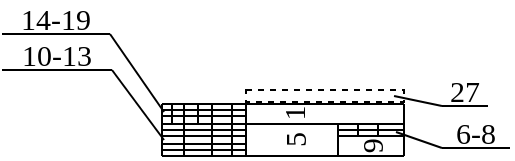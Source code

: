 <mxfile version="14.5.1" type="device"><diagram id="fWMgHjwgeKHoRminFSKL" name="Page-1"><mxGraphModel dx="510" dy="577" grid="1" gridSize="1" guides="1" tooltips="1" connect="1" arrows="1" fold="1" page="1" pageScale="1" pageWidth="280" pageHeight="200" math="0" shadow="0"><root><mxCell id="0"/><mxCell id="1" parent="0"/><mxCell id="yyQ3hnFOxFSLKmZT13JD-12" value="" style="endArrow=none;html=1;fontSize=15;" parent="1" edge="1"><mxGeometry width="50" height="50" relative="1" as="geometry"><mxPoint x="205" y="-4" as="sourcePoint"/><mxPoint x="84.0" y="-4" as="targetPoint"/></mxGeometry></mxCell><mxCell id="scsVAF6WzT7TDnRGFDAI-3" value="" style="endArrow=none;html=1;fontSize=15;" parent="1" edge="1"><mxGeometry width="50" height="50" relative="1" as="geometry"><mxPoint x="84" y="-4" as="sourcePoint"/><mxPoint x="84" y="-30" as="targetPoint"/></mxGeometry></mxCell><mxCell id="scsVAF6WzT7TDnRGFDAI-5" value="" style="endArrow=none;html=1;fontSize=15;" parent="1" edge="1"><mxGeometry width="50" height="50" relative="1" as="geometry"><mxPoint x="205" y="-4" as="sourcePoint"/><mxPoint x="205" y="-30" as="targetPoint"/></mxGeometry></mxCell><mxCell id="scsVAF6WzT7TDnRGFDAI-6" value="" style="endArrow=none;html=1;fontSize=15;" parent="1" edge="1"><mxGeometry width="50" height="50" relative="1" as="geometry"><mxPoint x="89" y="-20" as="sourcePoint"/><mxPoint x="89" y="-30" as="targetPoint"/></mxGeometry></mxCell><mxCell id="scsVAF6WzT7TDnRGFDAI-7" value="" style="endArrow=none;html=1;fontSize=15;" parent="1" edge="1"><mxGeometry width="50" height="50" relative="1" as="geometry"><mxPoint x="95" y="-4.33" as="sourcePoint"/><mxPoint x="95" y="-30" as="targetPoint"/></mxGeometry></mxCell><mxCell id="scsVAF6WzT7TDnRGFDAI-8" value="" style="endArrow=none;html=1;fontSize=15;" parent="1" edge="1"><mxGeometry width="50" height="50" relative="1" as="geometry"><mxPoint x="102" y="-20" as="sourcePoint"/><mxPoint x="102" y="-30" as="targetPoint"/></mxGeometry></mxCell><mxCell id="scsVAF6WzT7TDnRGFDAI-9" value="" style="endArrow=none;html=1;fontSize=15;" parent="1" edge="1"><mxGeometry width="50" height="50" relative="1" as="geometry"><mxPoint x="109" y="-4.33" as="sourcePoint"/><mxPoint x="109" y="-30" as="targetPoint"/></mxGeometry></mxCell><mxCell id="scsVAF6WzT7TDnRGFDAI-10" value="" style="endArrow=none;html=1;fontSize=15;" parent="1" edge="1"><mxGeometry width="50" height="50" relative="1" as="geometry"><mxPoint x="119" y="-4.33" as="sourcePoint"/><mxPoint x="119" y="-30" as="targetPoint"/></mxGeometry></mxCell><mxCell id="scsVAF6WzT7TDnRGFDAI-11" value="" style="endArrow=none;html=1;fontSize=15;" parent="1" edge="1"><mxGeometry width="50" height="50" relative="1" as="geometry"><mxPoint x="126" y="-4.33" as="sourcePoint"/><mxPoint x="126" y="-30" as="targetPoint"/></mxGeometry></mxCell><mxCell id="scsVAF6WzT7TDnRGFDAI-12" value="" style="endArrow=none;html=1;fontSize=15;" parent="1" edge="1"><mxGeometry width="50" height="50" relative="1" as="geometry"><mxPoint x="84" y="-24" as="sourcePoint"/><mxPoint x="126" y="-24" as="targetPoint"/></mxGeometry></mxCell><mxCell id="scsVAF6WzT7TDnRGFDAI-13" value="" style="endArrow=none;html=1;fontSize=15;" parent="1" edge="1"><mxGeometry width="50" height="50" relative="1" as="geometry"><mxPoint x="84" y="-14" as="sourcePoint"/><mxPoint x="126" y="-14" as="targetPoint"/></mxGeometry></mxCell><mxCell id="scsVAF6WzT7TDnRGFDAI-14" value="" style="endArrow=none;html=1;fontSize=15;" parent="1" edge="1"><mxGeometry width="50" height="50" relative="1" as="geometry"><mxPoint x="172" y="-4.33" as="sourcePoint"/><mxPoint x="172" y="-20" as="targetPoint"/></mxGeometry></mxCell><mxCell id="scsVAF6WzT7TDnRGFDAI-15" value="" style="endArrow=none;html=1;fontSize=15;" parent="1" edge="1"><mxGeometry width="50" height="50" relative="1" as="geometry"><mxPoint x="182" y="-14.33" as="sourcePoint"/><mxPoint x="182" y="-20" as="targetPoint"/></mxGeometry></mxCell><mxCell id="scsVAF6WzT7TDnRGFDAI-16" value="" style="endArrow=none;html=1;fontSize=15;" parent="1" edge="1"><mxGeometry width="50" height="50" relative="1" as="geometry"><mxPoint x="192" y="-14.33" as="sourcePoint"/><mxPoint x="192" y="-20" as="targetPoint"/></mxGeometry></mxCell><mxCell id="scsVAF6WzT7TDnRGFDAI-17" value="" style="endArrow=none;html=1;fontSize=15;" parent="1" edge="1"><mxGeometry width="50" height="50" relative="1" as="geometry"><mxPoint x="84" y="-30" as="sourcePoint"/><mxPoint x="205" y="-30" as="targetPoint"/></mxGeometry></mxCell><mxCell id="scsVAF6WzT7TDnRGFDAI-18" value="" style="endArrow=none;html=1;fontSize=15;" parent="1" edge="1"><mxGeometry width="50" height="50" relative="1" as="geometry"><mxPoint x="84" y="-27" as="sourcePoint"/><mxPoint x="126" y="-27" as="targetPoint"/></mxGeometry></mxCell><mxCell id="scsVAF6WzT7TDnRGFDAI-19" value="" style="endArrow=none;html=1;fontSize=15;" parent="1" edge="1"><mxGeometry width="50" height="50" relative="1" as="geometry"><mxPoint x="84" y="-20" as="sourcePoint"/><mxPoint x="205" y="-20" as="targetPoint"/></mxGeometry></mxCell><mxCell id="scsVAF6WzT7TDnRGFDAI-20" value="" style="endArrow=none;html=1;fontSize=15;" parent="1" edge="1"><mxGeometry width="50" height="50" relative="1" as="geometry"><mxPoint x="84" y="-17" as="sourcePoint"/><mxPoint x="126" y="-17" as="targetPoint"/></mxGeometry></mxCell><mxCell id="scsVAF6WzT7TDnRGFDAI-21" value="" style="endArrow=none;html=1;fontSize=15;" parent="1" edge="1"><mxGeometry width="50" height="50" relative="1" as="geometry"><mxPoint x="84" y="-10" as="sourcePoint"/><mxPoint x="126" y="-10" as="targetPoint"/></mxGeometry></mxCell><mxCell id="scsVAF6WzT7TDnRGFDAI-22" value="" style="endArrow=none;html=1;fontSize=15;" parent="1" edge="1"><mxGeometry width="50" height="50" relative="1" as="geometry"><mxPoint x="84" y="-7" as="sourcePoint"/><mxPoint x="126" y="-7" as="targetPoint"/></mxGeometry></mxCell><mxCell id="scsVAF6WzT7TDnRGFDAI-23" value="&lt;font face=&quot;Verdana&quot; style=&quot;font-size: 15px;&quot;&gt;5&lt;/font&gt;" style="text;html=1;strokeColor=none;fillColor=none;align=center;verticalAlign=middle;whiteSpace=wrap;rounded=0;fontSize=15;rotation=-90;" parent="1" vertex="1"><mxGeometry x="142" y="-18.75" width="15" height="13" as="geometry"/></mxCell><mxCell id="scsVAF6WzT7TDnRGFDAI-24" value="&lt;font face=&quot;Verdana&quot; style=&quot;font-size: 15px;&quot;&gt;9&lt;/font&gt;" style="text;html=1;strokeColor=none;fillColor=none;align=center;verticalAlign=middle;whiteSpace=wrap;rounded=0;fontSize=15;rotation=-90;" parent="1" vertex="1"><mxGeometry x="183.75" y="-25.79" width="9.39" height="33.37" as="geometry"/></mxCell><mxCell id="scsVAF6WzT7TDnRGFDAI-25" value="&lt;font face=&quot;Verdana&quot; style=&quot;font-size: 15px;&quot;&gt;14-19&lt;/font&gt;" style="text;html=1;strokeColor=none;fillColor=none;align=center;verticalAlign=middle;whiteSpace=wrap;rounded=0;fontSize=15;" parent="1" vertex="1"><mxGeometry x="4" y="-81" width="54" height="16" as="geometry"/></mxCell><mxCell id="scsVAF6WzT7TDnRGFDAI-26" value="" style="endArrow=none;html=1;fontSize=15;entryX=0;entryY=1;entryDx=0;entryDy=0;exitX=1;exitY=1;exitDx=0;exitDy=0;" parent="1" source="scsVAF6WzT7TDnRGFDAI-25" target="scsVAF6WzT7TDnRGFDAI-25" edge="1"><mxGeometry width="50" height="50" relative="1" as="geometry"><mxPoint x="-43" y="-72" as="sourcePoint"/><mxPoint x="7" y="-122" as="targetPoint"/></mxGeometry></mxCell><mxCell id="scsVAF6WzT7TDnRGFDAI-27" value="" style="endArrow=none;html=1;fontSize=15;entryX=1;entryY=1;entryDx=0;entryDy=0;" parent="1" target="scsVAF6WzT7TDnRGFDAI-25" edge="1"><mxGeometry width="50" height="50" relative="1" as="geometry"><mxPoint x="85" y="-26" as="sourcePoint"/><mxPoint x="61" y="-29" as="targetPoint"/></mxGeometry></mxCell><mxCell id="scsVAF6WzT7TDnRGFDAI-28" value="&lt;font face=&quot;Verdana&quot; style=&quot;font-size: 15px;&quot;&gt;10-13&lt;/font&gt;" style="text;html=1;strokeColor=none;fillColor=none;align=center;verticalAlign=middle;whiteSpace=wrap;rounded=0;fontSize=15;" parent="1" vertex="1"><mxGeometry x="4" y="-63" width="55" height="16" as="geometry"/></mxCell><mxCell id="scsVAF6WzT7TDnRGFDAI-29" value="" style="endArrow=none;html=1;fontSize=15;entryX=0;entryY=1;entryDx=0;entryDy=0;exitX=1;exitY=1;exitDx=0;exitDy=0;" parent="1" source="scsVAF6WzT7TDnRGFDAI-28" target="scsVAF6WzT7TDnRGFDAI-28" edge="1"><mxGeometry width="50" height="50" relative="1" as="geometry"><mxPoint x="-43" y="-53.66" as="sourcePoint"/><mxPoint x="7" y="-103.66" as="targetPoint"/></mxGeometry></mxCell><mxCell id="scsVAF6WzT7TDnRGFDAI-30" value="" style="endArrow=none;html=1;fontSize=15;entryX=1;entryY=1;entryDx=0;entryDy=0;" parent="1" target="scsVAF6WzT7TDnRGFDAI-28" edge="1"><mxGeometry width="50" height="50" relative="1" as="geometry"><mxPoint x="85" y="-12" as="sourcePoint"/><mxPoint x="61" y="-10.66" as="targetPoint"/></mxGeometry></mxCell><mxCell id="scsVAF6WzT7TDnRGFDAI-31" value="" style="endArrow=none;html=1;fontSize=15;" parent="1" edge="1"><mxGeometry width="50" height="50" relative="1" as="geometry"><mxPoint x="172.0" y="-17" as="sourcePoint"/><mxPoint x="205" y="-17" as="targetPoint"/></mxGeometry></mxCell><mxCell id="scsVAF6WzT7TDnRGFDAI-32" value="&lt;font face=&quot;Verdana&quot; style=&quot;font-size: 15px;&quot;&gt;27&lt;/font&gt;" style="text;html=1;strokeColor=none;fillColor=none;align=center;verticalAlign=middle;whiteSpace=wrap;rounded=0;fontSize=15;" parent="1" vertex="1"><mxGeometry x="224" y="-45" width="23" height="16" as="geometry"/></mxCell><mxCell id="scsVAF6WzT7TDnRGFDAI-33" value="" style="endArrow=none;html=1;fontSize=15;entryX=0;entryY=1;entryDx=0;entryDy=0;exitX=1;exitY=1;exitDx=0;exitDy=0;" parent="1" source="scsVAF6WzT7TDnRGFDAI-32" target="scsVAF6WzT7TDnRGFDAI-32" edge="1"><mxGeometry width="50" height="50" relative="1" as="geometry"><mxPoint x="-16" y="-67.33" as="sourcePoint"/><mxPoint x="34" y="-117.33" as="targetPoint"/></mxGeometry></mxCell><mxCell id="scsVAF6WzT7TDnRGFDAI-34" value="" style="endArrow=none;html=1;fontSize=15;entryX=0;entryY=1;entryDx=0;entryDy=0;exitX=0.937;exitY=0.5;exitDx=0;exitDy=0;exitPerimeter=0;" parent="1" source="scsVAF6WzT7TDnRGFDAI-40" target="scsVAF6WzT7TDnRGFDAI-32" edge="1"><mxGeometry width="50" height="50" relative="1" as="geometry"><mxPoint x="161" y="-46" as="sourcePoint"/><mxPoint x="99" y="-75" as="targetPoint"/></mxGeometry></mxCell><mxCell id="scsVAF6WzT7TDnRGFDAI-35" value="&lt;font face=&quot;Verdana&quot; style=&quot;font-size: 15px;&quot;&gt;1&lt;/font&gt;" style="text;html=1;strokeColor=none;fillColor=none;align=center;verticalAlign=middle;whiteSpace=wrap;rounded=0;fontSize=15;rotation=-90;" parent="1" vertex="1"><mxGeometry x="144.75" y="-33" width="9.5" height="16" as="geometry"/></mxCell><mxCell id="scsVAF6WzT7TDnRGFDAI-36" value="&lt;font face=&quot;Verdana&quot; style=&quot;font-size: 15px;&quot;&gt;6-8&lt;/font&gt;" style="text;html=1;strokeColor=none;fillColor=none;align=center;verticalAlign=middle;whiteSpace=wrap;rounded=0;fontSize=15;" parent="1" vertex="1"><mxGeometry x="224" y="-24" width="34" height="16" as="geometry"/></mxCell><mxCell id="scsVAF6WzT7TDnRGFDAI-37" value="" style="endArrow=none;html=1;fontSize=15;entryX=0;entryY=1;entryDx=0;entryDy=0;exitX=1;exitY=1;exitDx=0;exitDy=0;" parent="1" source="scsVAF6WzT7TDnRGFDAI-36" target="scsVAF6WzT7TDnRGFDAI-36" edge="1"><mxGeometry width="50" height="50" relative="1" as="geometry"><mxPoint x="141" y="-85.33" as="sourcePoint"/><mxPoint x="191" y="-135.33" as="targetPoint"/></mxGeometry></mxCell><mxCell id="scsVAF6WzT7TDnRGFDAI-38" value="" style="endArrow=none;html=1;fontSize=15;entryX=0;entryY=1;entryDx=0;entryDy=0;" parent="1" target="scsVAF6WzT7TDnRGFDAI-36" edge="1"><mxGeometry width="50" height="50" relative="1" as="geometry"><mxPoint x="201" y="-16" as="sourcePoint"/><mxPoint x="98" y="-73.66" as="targetPoint"/></mxGeometry></mxCell><mxCell id="scsVAF6WzT7TDnRGFDAI-39" value="" style="endArrow=none;html=1;fontSize=15;" parent="1" edge="1"><mxGeometry width="50" height="50" relative="1" as="geometry"><mxPoint x="172.0" y="-14" as="sourcePoint"/><mxPoint x="205" y="-14" as="targetPoint"/></mxGeometry></mxCell><mxCell id="scsVAF6WzT7TDnRGFDAI-40" value="" style="rounded=0;whiteSpace=wrap;html=1;fillColor=none;dashed=1;fontSize=15;" parent="1" vertex="1"><mxGeometry x="126" y="-37" width="79" height="6" as="geometry"/></mxCell></root></mxGraphModel></diagram></mxfile>